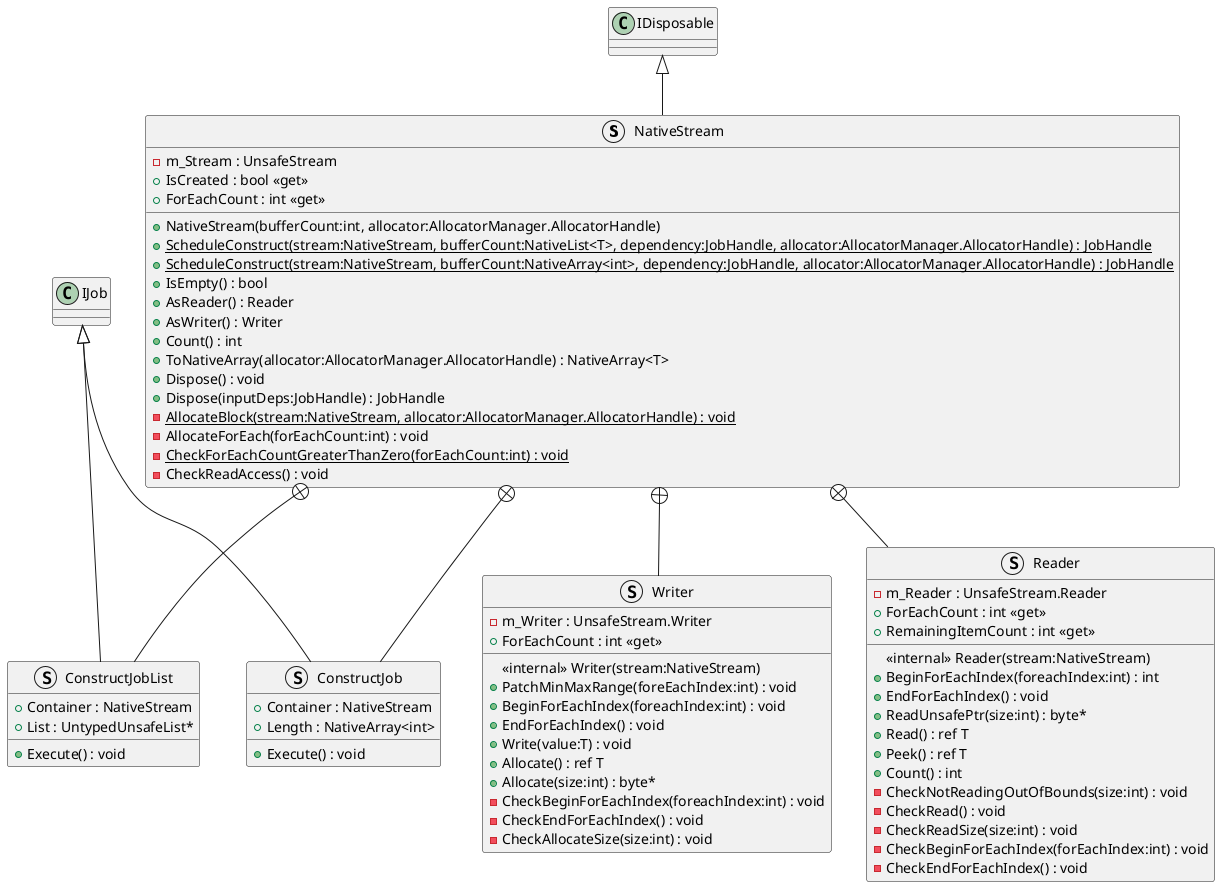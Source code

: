 @startuml
struct NativeStream {
    - m_Stream : UnsafeStream
    + NativeStream(bufferCount:int, allocator:AllocatorManager.AllocatorHandle)
    + {static} ScheduleConstruct(stream:NativeStream, bufferCount:NativeList<T>, dependency:JobHandle, allocator:AllocatorManager.AllocatorHandle) : JobHandle
    + {static} ScheduleConstruct(stream:NativeStream, bufferCount:NativeArray<int>, dependency:JobHandle, allocator:AllocatorManager.AllocatorHandle) : JobHandle
    + IsEmpty() : bool
    + IsCreated : bool <<get>>
    + ForEachCount : int <<get>>
    + AsReader() : Reader
    + AsWriter() : Writer
    + Count() : int
    + ToNativeArray(allocator:AllocatorManager.AllocatorHandle) : NativeArray<T>
    + Dispose() : void
    + Dispose(inputDeps:JobHandle) : JobHandle
    {static} - AllocateBlock(stream:NativeStream, allocator:AllocatorManager.AllocatorHandle) : void
    - AllocateForEach(forEachCount:int) : void
    {static} - CheckForEachCountGreaterThanZero(forEachCount:int) : void
    - CheckReadAccess() : void
}
struct ConstructJobList {
    + Container : NativeStream
    + List : UntypedUnsafeList*
    + Execute() : void
}
struct ConstructJob {
    + Container : NativeStream
    + Length : NativeArray<int>
    + Execute() : void
}
struct Writer {
    - m_Writer : UnsafeStream.Writer
    <<internal>> Writer(stream:NativeStream)
    + ForEachCount : int <<get>>
    + PatchMinMaxRange(foreEachIndex:int) : void
    + BeginForEachIndex(foreachIndex:int) : void
    + EndForEachIndex() : void
    + Write(value:T) : void
    + Allocate() : ref T
    + Allocate(size:int) : byte*
    - CheckBeginForEachIndex(foreachIndex:int) : void
    - CheckEndForEachIndex() : void
    - CheckAllocateSize(size:int) : void
}
struct Reader {
    - m_Reader : UnsafeStream.Reader
    <<internal>> Reader(stream:NativeStream)
    + BeginForEachIndex(foreachIndex:int) : int
    + EndForEachIndex() : void
    + ForEachCount : int <<get>>
    + RemainingItemCount : int <<get>>
    + ReadUnsafePtr(size:int) : byte*
    + Read() : ref T
    + Peek() : ref T
    + Count() : int
    - CheckNotReadingOutOfBounds(size:int) : void
    - CheckRead() : void
    - CheckReadSize(size:int) : void
    - CheckBeginForEachIndex(forEachIndex:int) : void
    - CheckEndForEachIndex() : void
}
IDisposable <|-- NativeStream
NativeStream +-- ConstructJobList
IJob <|-- ConstructJobList
NativeStream +-- ConstructJob
IJob <|-- ConstructJob
NativeStream +-- Writer
NativeStream +-- Reader
@enduml
